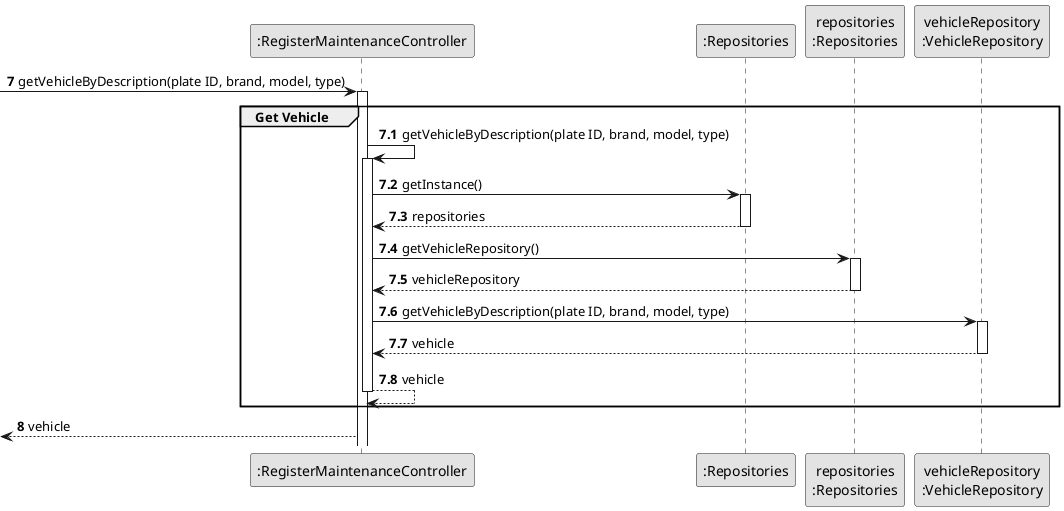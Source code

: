 @startuml
skinparam monochrome true
skinparam packageStyle rectangle
skinparam shadowing false

autonumber

'hide footbox

participant ":RegisterMaintenanceController" as RMC
participant ":Repositories" as RepositorySingleton
participant ":Repositories" as RepositorySingleton
participant "repositories\n:Repositories" as PLAT
participant "vehicleRepository\n:VehicleRepository" as VR
autonumber 7

 -> RMC : getVehicleByDescription(plate ID, brand, model, type)

autonumber 7.1
activate RMC
    group Get Vehicle



        RMC -> RMC : getVehicleByDescription(plate ID, brand, model, type)
        activate RMC

           RMC -> RepositorySingleton : getInstance()
           activate RepositorySingleton

               RepositorySingleton --> RMC: repositories
           deactivate RepositorySingleton

               RMC -> PLAT : getVehicleRepository()
           activate PLAT

               PLAT --> RMC : vehicleRepository
           deactivate PLAT

               RMC -> VR : getVehicleByDescription(plate ID, brand, model, type)
           activate VR

               VR --> RMC : vehicle
           deactivate VR

           RMC --> RMC : vehicle
        deactivate RMC
    end
    autonumber 8
    <-- RMC  : vehicle
deactivate PLAT



@enduml